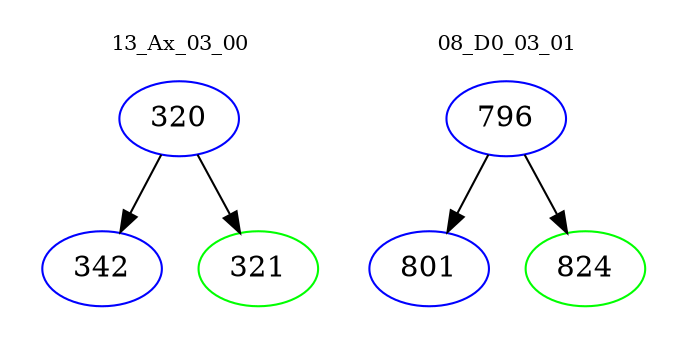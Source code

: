 digraph{
subgraph cluster_0 {
color = white
label = "13_Ax_03_00";
fontsize=10;
T0_320 [label="320", color="blue"]
T0_320 -> T0_342 [color="black"]
T0_342 [label="342", color="blue"]
T0_320 -> T0_321 [color="black"]
T0_321 [label="321", color="green"]
}
subgraph cluster_1 {
color = white
label = "08_D0_03_01";
fontsize=10;
T1_796 [label="796", color="blue"]
T1_796 -> T1_801 [color="black"]
T1_801 [label="801", color="blue"]
T1_796 -> T1_824 [color="black"]
T1_824 [label="824", color="green"]
}
}
